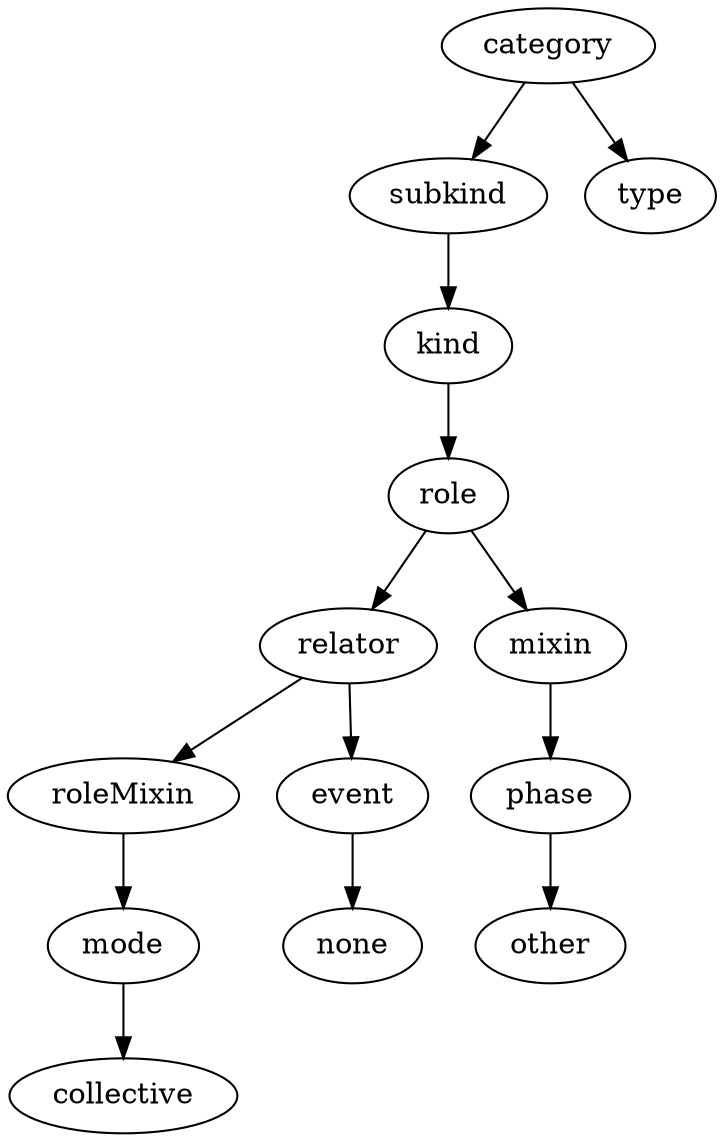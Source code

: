 strict digraph  {
category;
subkind;
type;
kind;
role;
relator;
mixin;
roleMixin;
event;
mode;
collective;
phase;
other;
none;
category -> subkind;
category -> type;
subkind -> kind;
kind -> role;
role -> relator;
role -> mixin;
relator -> roleMixin;
relator -> event;
mixin -> phase;
roleMixin -> mode;
event -> none;
mode -> collective;
phase -> other;
}
